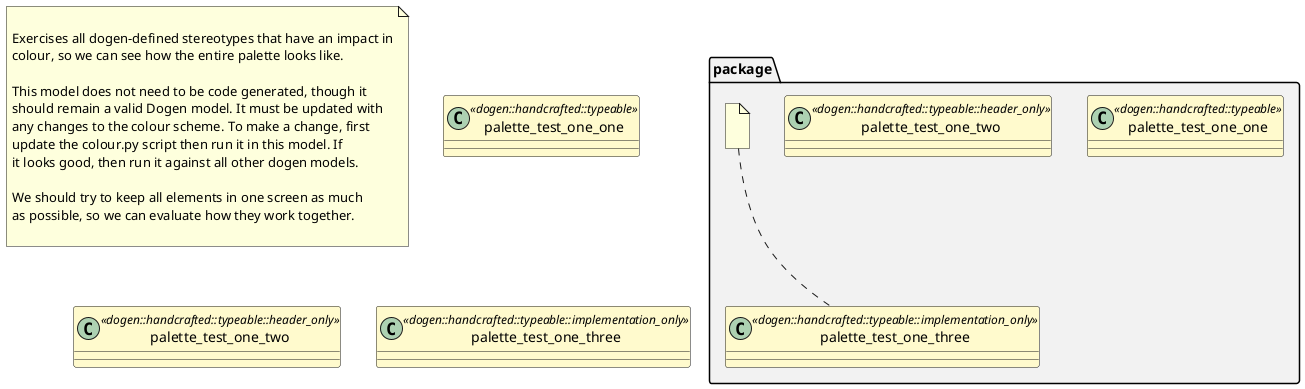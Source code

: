 @startuml
set namespaceSeparator ::
note as N1

Exercises all dogen-defined stereotypes that have an impact in
colour, so we can see how the entire palette looks like.

This model does not need to be code generated, though it
should remain a valid Dogen model. It must be updated with
any changes to the colour scheme. To make a change, first
update the colour.py script then run it in this model. If
it looks good, then run it against all other dogen models.

We should try to keep all elements in one screen as much
as possible, so we can evaluate how they work together.

end note

class palette_test_one_one <<dogen::handcrafted::typeable>> #FFFACD {
}

class palette_test_one_two <<dogen::handcrafted::typeable::header_only>> #FFFACD {
}

class palette_test_one_three <<dogen::handcrafted::typeable::implementation_only>> #FFFACD {
}

namespace package #F2F2F2 {
        class palette_test_one_one <<dogen::handcrafted::typeable>> #FFFACD {
        }

        class palette_test_one_two <<dogen::handcrafted::typeable::header_only>> #FFFACD {
        }

        class palette_test_one_three <<dogen::handcrafted::typeable::implementation_only>> #FFFACD {
        }

note top of  palette_test_one_three


end note

}

@enduml
